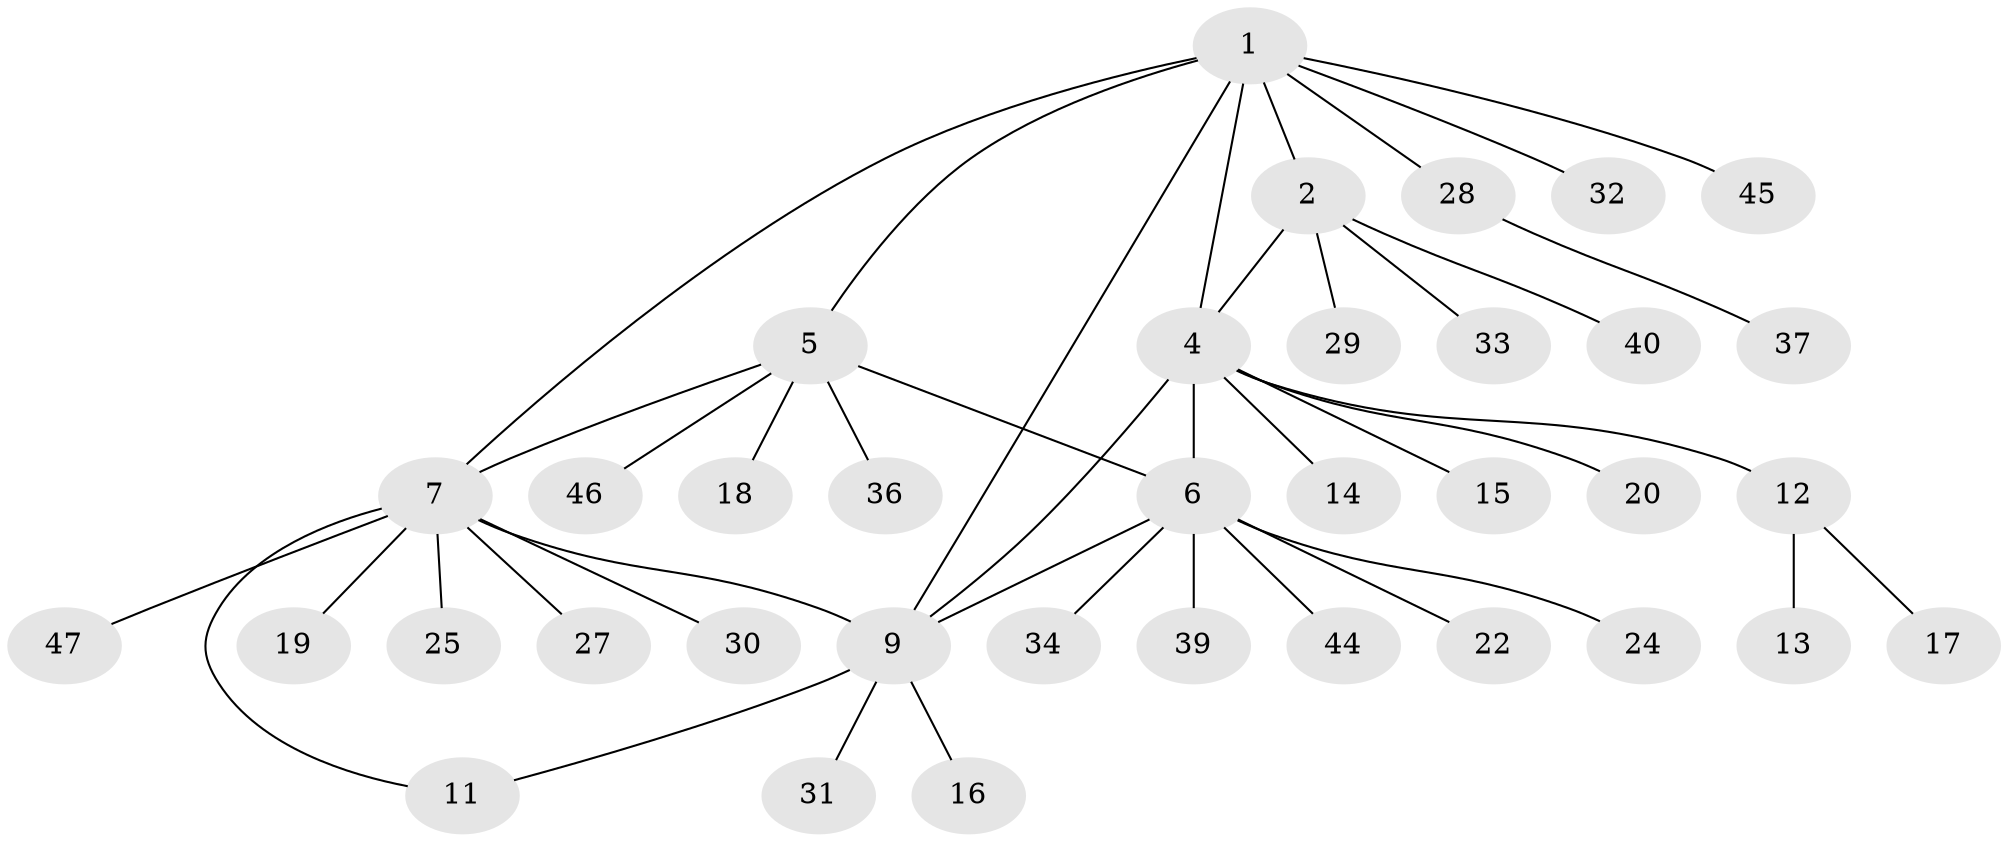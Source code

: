 // Generated by graph-tools (version 1.1) at 2025/24/03/03/25 07:24:13]
// undirected, 36 vertices, 42 edges
graph export_dot {
graph [start="1"]
  node [color=gray90,style=filled];
  1 [super="+8"];
  2 [super="+3"];
  4 [super="+26"];
  5 [super="+21"];
  6 [super="+23"];
  7 [super="+10"];
  9 [super="+49"];
  11 [super="+43"];
  12 [super="+50"];
  13 [super="+48"];
  14;
  15;
  16;
  17;
  18;
  19;
  20 [super="+35"];
  22 [super="+52"];
  24;
  25;
  27;
  28 [super="+42"];
  29;
  30;
  31;
  32;
  33 [super="+51"];
  34 [super="+41"];
  36;
  37 [super="+38"];
  39;
  40;
  44;
  45;
  46;
  47;
  1 -- 2;
  1 -- 5;
  1 -- 9;
  1 -- 28;
  1 -- 32;
  1 -- 4;
  1 -- 45;
  1 -- 7;
  2 -- 33;
  2 -- 4;
  2 -- 40;
  2 -- 29;
  4 -- 6;
  4 -- 9;
  4 -- 12;
  4 -- 14;
  4 -- 15;
  4 -- 20;
  5 -- 6;
  5 -- 7;
  5 -- 18;
  5 -- 46;
  5 -- 36;
  6 -- 9;
  6 -- 22;
  6 -- 24;
  6 -- 34;
  6 -- 39;
  6 -- 44;
  7 -- 11;
  7 -- 19;
  7 -- 25;
  7 -- 27;
  7 -- 9;
  7 -- 47;
  7 -- 30;
  9 -- 16;
  9 -- 31;
  9 -- 11;
  12 -- 13;
  12 -- 17;
  28 -- 37;
}
